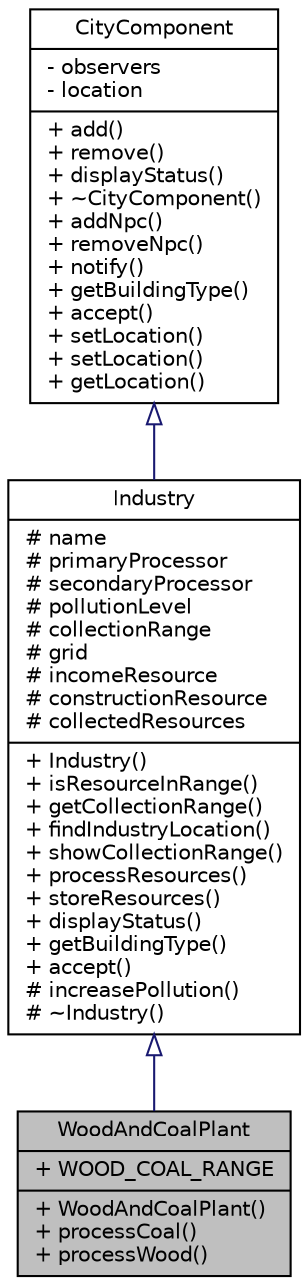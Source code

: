 digraph "WoodAndCoalPlant"
{
 // LATEX_PDF_SIZE
  edge [fontname="Helvetica",fontsize="10",labelfontname="Helvetica",labelfontsize="10"];
  node [fontname="Helvetica",fontsize="10",shape=record];
  Node1 [label="{WoodAndCoalPlant\n|+ WOOD_COAL_RANGE\l|+ WoodAndCoalPlant()\l+ processCoal()\l+ processWood()\l}",height=0.2,width=0.4,color="black", fillcolor="grey75", style="filled", fontcolor="black",tooltip="Concrete Industry for processing lumber and coal resources."];
  Node2 -> Node1 [dir="back",color="midnightblue",fontsize="10",style="solid",arrowtail="onormal"];
  Node2 [label="{Industry\n|# name\l# primaryProcessor\l# secondaryProcessor\l# pollutionLevel\l# collectionRange\l# grid\l# incomeResource\l# constructionResource\l# collectedResources\l|+ Industry()\l+ isResourceInRange()\l+ getCollectionRange()\l+ findIndustryLocation()\l+ showCollectionRange()\l+ processResources()\l+ storeResources()\l+ displayStatus()\l+ getBuildingType()\l+ accept()\l# increasePollution()\l# ~Industry()\l}",height=0.2,width=0.4,color="black", fillcolor="white", style="filled",URL="$classIndustry.html",tooltip="Represents an industrial facility in the city."];
  Node3 -> Node2 [dir="back",color="midnightblue",fontsize="10",style="solid",arrowtail="onormal"];
  Node3 [label="{CityComponent\n|- observers\l- location\l|+ add()\l+ remove()\l+ displayStatus()\l+ ~CityComponent()\l+ addNpc()\l+ removeNpc()\l+ notify()\l+ getBuildingType()\l+ accept()\l+ setLocation()\l+ setLocation()\l+ getLocation()\l}",height=0.2,width=0.4,color="black", fillcolor="white", style="filled",URL="$classCityComponent.html",tooltip="Abstract base class representing a component of a city."];
}
